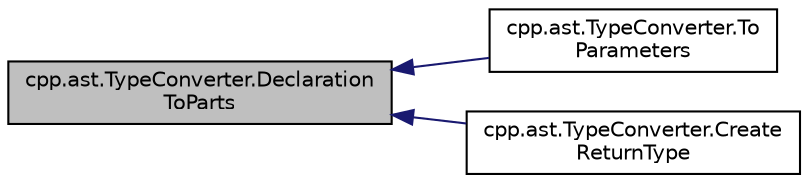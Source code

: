 digraph "cpp.ast.TypeConverter.DeclarationToParts"
{
  edge [fontname="Helvetica",fontsize="10",labelfontname="Helvetica",labelfontsize="10"];
  node [fontname="Helvetica",fontsize="10",shape=record];
  rankdir="LR";
  Node16 [label="cpp.ast.TypeConverter.Declaration\lToParts",height=0.2,width=0.4,color="black", fillcolor="grey75", style="filled", fontcolor="black"];
  Node16 -> Node17 [dir="back",color="midnightblue",fontsize="10",style="solid",fontname="Helvetica"];
  Node17 [label="cpp.ast.TypeConverter.To\lParameters",height=0.2,width=0.4,color="black", fillcolor="white", style="filled",URL="$d1/d5a/classcpp_1_1ast_1_1_type_converter.html#aeaf27fb1890f65d7216703df610b46d5"];
  Node16 -> Node18 [dir="back",color="midnightblue",fontsize="10",style="solid",fontname="Helvetica"];
  Node18 [label="cpp.ast.TypeConverter.Create\lReturnType",height=0.2,width=0.4,color="black", fillcolor="white", style="filled",URL="$d1/d5a/classcpp_1_1ast_1_1_type_converter.html#a7e4d429131d9d5742ec44c78b61beb87"];
}
